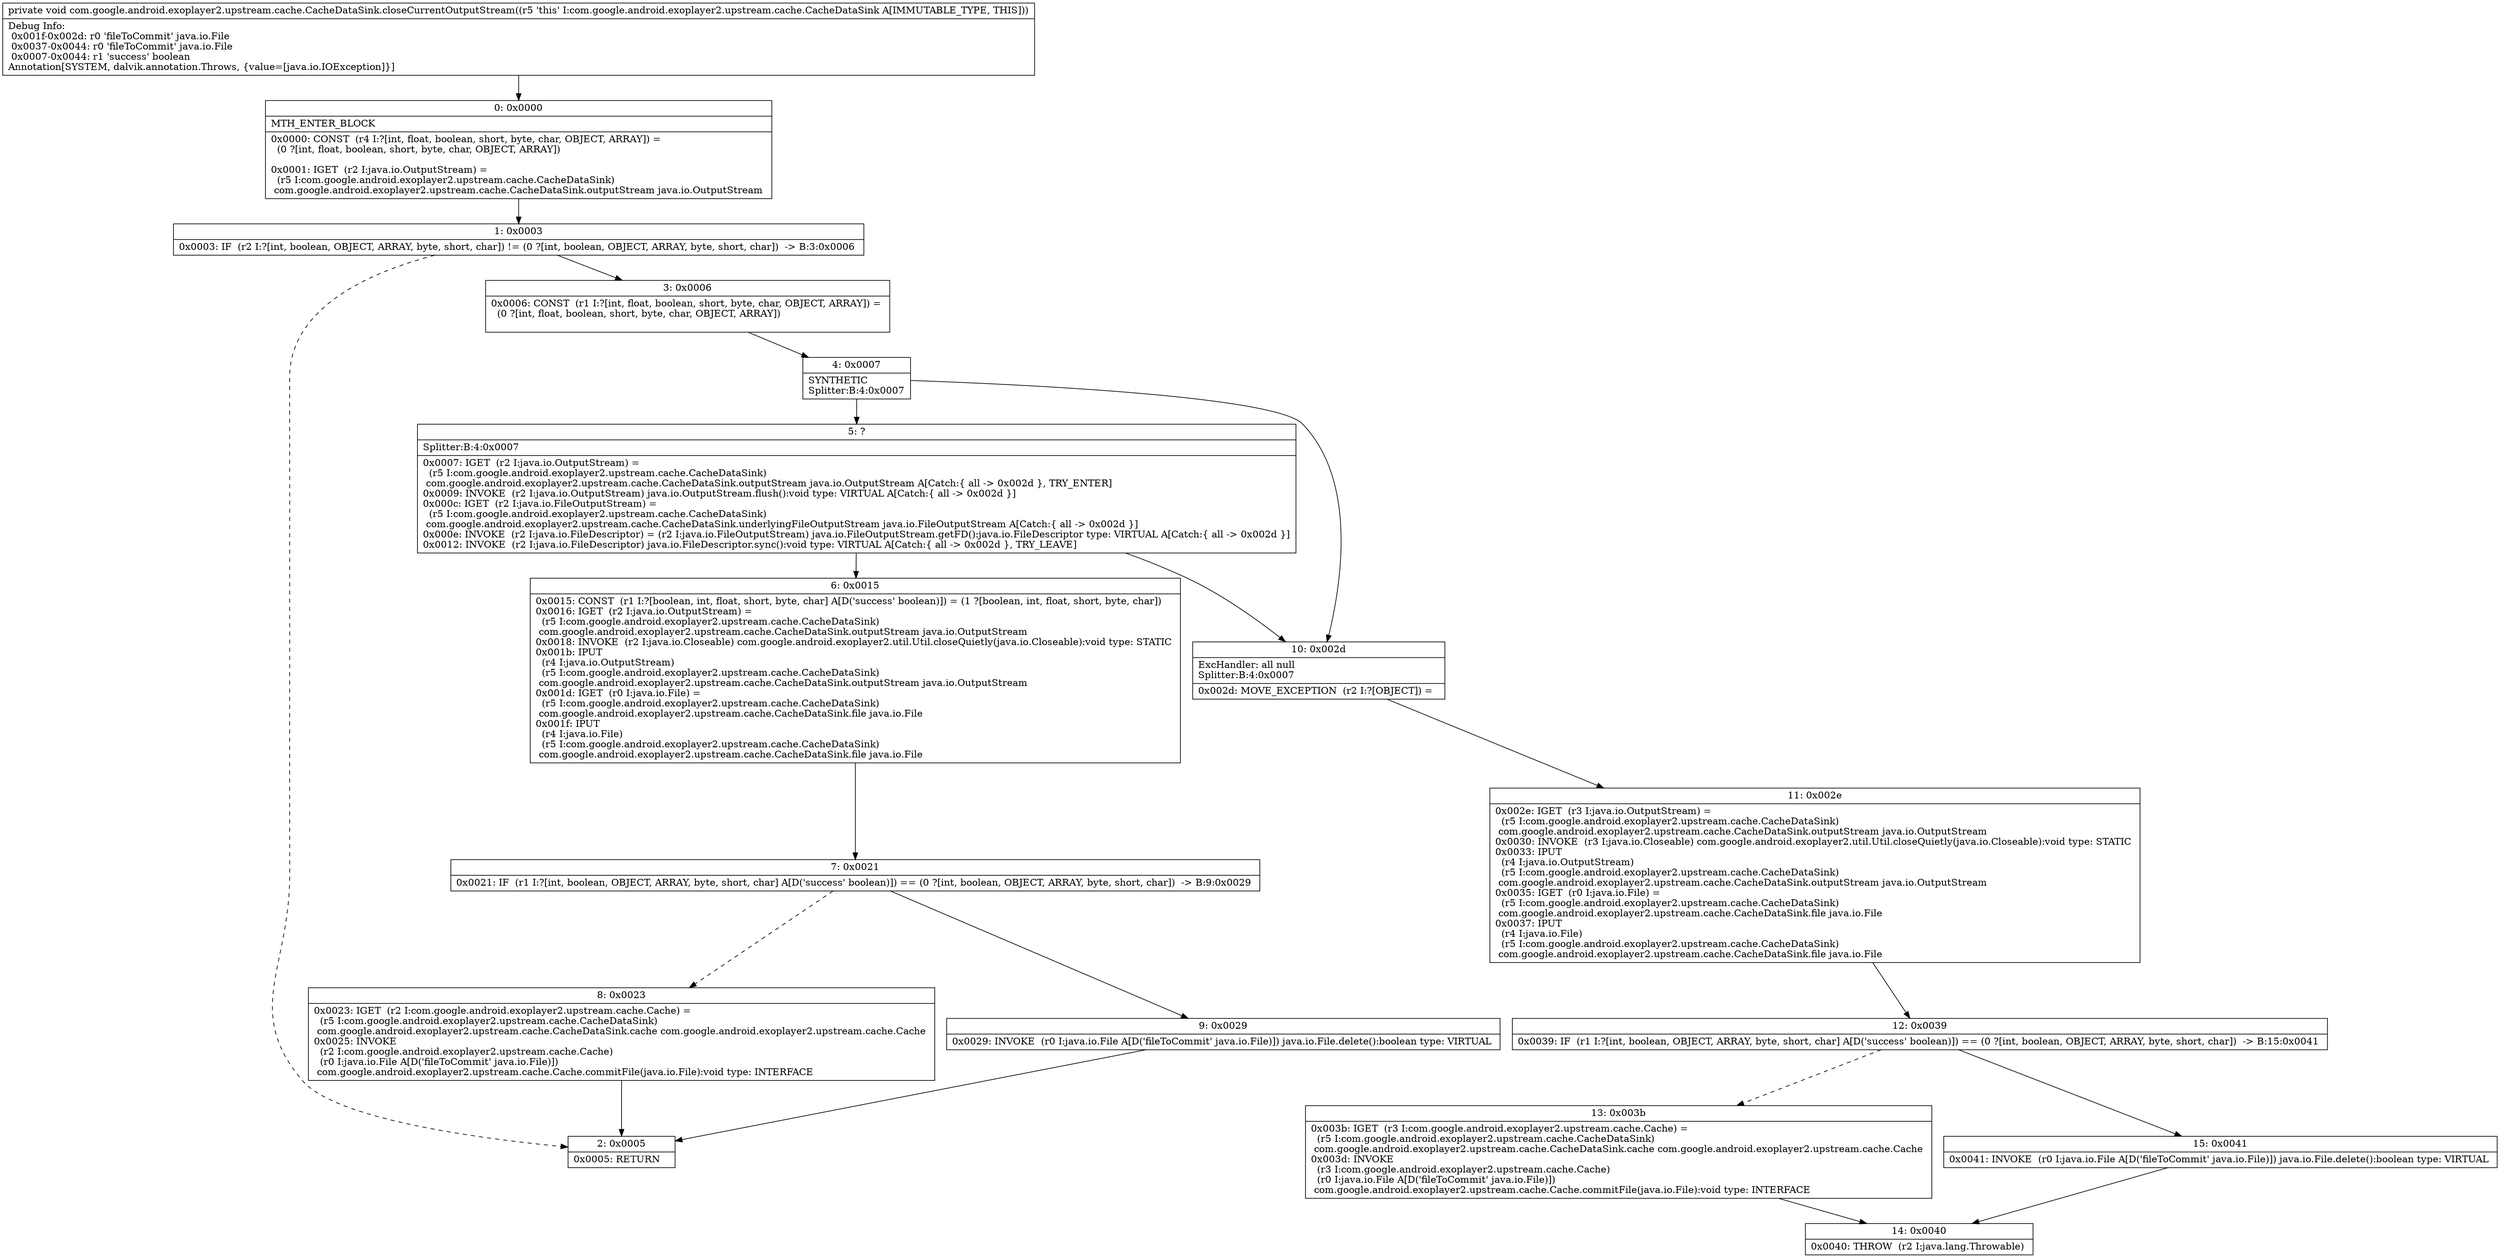 digraph "CFG forcom.google.android.exoplayer2.upstream.cache.CacheDataSink.closeCurrentOutputStream()V" {
Node_0 [shape=record,label="{0\:\ 0x0000|MTH_ENTER_BLOCK\l|0x0000: CONST  (r4 I:?[int, float, boolean, short, byte, char, OBJECT, ARRAY]) = \l  (0 ?[int, float, boolean, short, byte, char, OBJECT, ARRAY])\l \l0x0001: IGET  (r2 I:java.io.OutputStream) = \l  (r5 I:com.google.android.exoplayer2.upstream.cache.CacheDataSink)\l com.google.android.exoplayer2.upstream.cache.CacheDataSink.outputStream java.io.OutputStream \l}"];
Node_1 [shape=record,label="{1\:\ 0x0003|0x0003: IF  (r2 I:?[int, boolean, OBJECT, ARRAY, byte, short, char]) != (0 ?[int, boolean, OBJECT, ARRAY, byte, short, char])  \-\> B:3:0x0006 \l}"];
Node_2 [shape=record,label="{2\:\ 0x0005|0x0005: RETURN   \l}"];
Node_3 [shape=record,label="{3\:\ 0x0006|0x0006: CONST  (r1 I:?[int, float, boolean, short, byte, char, OBJECT, ARRAY]) = \l  (0 ?[int, float, boolean, short, byte, char, OBJECT, ARRAY])\l \l}"];
Node_4 [shape=record,label="{4\:\ 0x0007|SYNTHETIC\lSplitter:B:4:0x0007\l}"];
Node_5 [shape=record,label="{5\:\ ?|Splitter:B:4:0x0007\l|0x0007: IGET  (r2 I:java.io.OutputStream) = \l  (r5 I:com.google.android.exoplayer2.upstream.cache.CacheDataSink)\l com.google.android.exoplayer2.upstream.cache.CacheDataSink.outputStream java.io.OutputStream A[Catch:\{ all \-\> 0x002d \}, TRY_ENTER]\l0x0009: INVOKE  (r2 I:java.io.OutputStream) java.io.OutputStream.flush():void type: VIRTUAL A[Catch:\{ all \-\> 0x002d \}]\l0x000c: IGET  (r2 I:java.io.FileOutputStream) = \l  (r5 I:com.google.android.exoplayer2.upstream.cache.CacheDataSink)\l com.google.android.exoplayer2.upstream.cache.CacheDataSink.underlyingFileOutputStream java.io.FileOutputStream A[Catch:\{ all \-\> 0x002d \}]\l0x000e: INVOKE  (r2 I:java.io.FileDescriptor) = (r2 I:java.io.FileOutputStream) java.io.FileOutputStream.getFD():java.io.FileDescriptor type: VIRTUAL A[Catch:\{ all \-\> 0x002d \}]\l0x0012: INVOKE  (r2 I:java.io.FileDescriptor) java.io.FileDescriptor.sync():void type: VIRTUAL A[Catch:\{ all \-\> 0x002d \}, TRY_LEAVE]\l}"];
Node_6 [shape=record,label="{6\:\ 0x0015|0x0015: CONST  (r1 I:?[boolean, int, float, short, byte, char] A[D('success' boolean)]) = (1 ?[boolean, int, float, short, byte, char]) \l0x0016: IGET  (r2 I:java.io.OutputStream) = \l  (r5 I:com.google.android.exoplayer2.upstream.cache.CacheDataSink)\l com.google.android.exoplayer2.upstream.cache.CacheDataSink.outputStream java.io.OutputStream \l0x0018: INVOKE  (r2 I:java.io.Closeable) com.google.android.exoplayer2.util.Util.closeQuietly(java.io.Closeable):void type: STATIC \l0x001b: IPUT  \l  (r4 I:java.io.OutputStream)\l  (r5 I:com.google.android.exoplayer2.upstream.cache.CacheDataSink)\l com.google.android.exoplayer2.upstream.cache.CacheDataSink.outputStream java.io.OutputStream \l0x001d: IGET  (r0 I:java.io.File) = \l  (r5 I:com.google.android.exoplayer2.upstream.cache.CacheDataSink)\l com.google.android.exoplayer2.upstream.cache.CacheDataSink.file java.io.File \l0x001f: IPUT  \l  (r4 I:java.io.File)\l  (r5 I:com.google.android.exoplayer2.upstream.cache.CacheDataSink)\l com.google.android.exoplayer2.upstream.cache.CacheDataSink.file java.io.File \l}"];
Node_7 [shape=record,label="{7\:\ 0x0021|0x0021: IF  (r1 I:?[int, boolean, OBJECT, ARRAY, byte, short, char] A[D('success' boolean)]) == (0 ?[int, boolean, OBJECT, ARRAY, byte, short, char])  \-\> B:9:0x0029 \l}"];
Node_8 [shape=record,label="{8\:\ 0x0023|0x0023: IGET  (r2 I:com.google.android.exoplayer2.upstream.cache.Cache) = \l  (r5 I:com.google.android.exoplayer2.upstream.cache.CacheDataSink)\l com.google.android.exoplayer2.upstream.cache.CacheDataSink.cache com.google.android.exoplayer2.upstream.cache.Cache \l0x0025: INVOKE  \l  (r2 I:com.google.android.exoplayer2.upstream.cache.Cache)\l  (r0 I:java.io.File A[D('fileToCommit' java.io.File)])\l com.google.android.exoplayer2.upstream.cache.Cache.commitFile(java.io.File):void type: INTERFACE \l}"];
Node_9 [shape=record,label="{9\:\ 0x0029|0x0029: INVOKE  (r0 I:java.io.File A[D('fileToCommit' java.io.File)]) java.io.File.delete():boolean type: VIRTUAL \l}"];
Node_10 [shape=record,label="{10\:\ 0x002d|ExcHandler: all null\lSplitter:B:4:0x0007\l|0x002d: MOVE_EXCEPTION  (r2 I:?[OBJECT]) =  \l}"];
Node_11 [shape=record,label="{11\:\ 0x002e|0x002e: IGET  (r3 I:java.io.OutputStream) = \l  (r5 I:com.google.android.exoplayer2.upstream.cache.CacheDataSink)\l com.google.android.exoplayer2.upstream.cache.CacheDataSink.outputStream java.io.OutputStream \l0x0030: INVOKE  (r3 I:java.io.Closeable) com.google.android.exoplayer2.util.Util.closeQuietly(java.io.Closeable):void type: STATIC \l0x0033: IPUT  \l  (r4 I:java.io.OutputStream)\l  (r5 I:com.google.android.exoplayer2.upstream.cache.CacheDataSink)\l com.google.android.exoplayer2.upstream.cache.CacheDataSink.outputStream java.io.OutputStream \l0x0035: IGET  (r0 I:java.io.File) = \l  (r5 I:com.google.android.exoplayer2.upstream.cache.CacheDataSink)\l com.google.android.exoplayer2.upstream.cache.CacheDataSink.file java.io.File \l0x0037: IPUT  \l  (r4 I:java.io.File)\l  (r5 I:com.google.android.exoplayer2.upstream.cache.CacheDataSink)\l com.google.android.exoplayer2.upstream.cache.CacheDataSink.file java.io.File \l}"];
Node_12 [shape=record,label="{12\:\ 0x0039|0x0039: IF  (r1 I:?[int, boolean, OBJECT, ARRAY, byte, short, char] A[D('success' boolean)]) == (0 ?[int, boolean, OBJECT, ARRAY, byte, short, char])  \-\> B:15:0x0041 \l}"];
Node_13 [shape=record,label="{13\:\ 0x003b|0x003b: IGET  (r3 I:com.google.android.exoplayer2.upstream.cache.Cache) = \l  (r5 I:com.google.android.exoplayer2.upstream.cache.CacheDataSink)\l com.google.android.exoplayer2.upstream.cache.CacheDataSink.cache com.google.android.exoplayer2.upstream.cache.Cache \l0x003d: INVOKE  \l  (r3 I:com.google.android.exoplayer2.upstream.cache.Cache)\l  (r0 I:java.io.File A[D('fileToCommit' java.io.File)])\l com.google.android.exoplayer2.upstream.cache.Cache.commitFile(java.io.File):void type: INTERFACE \l}"];
Node_14 [shape=record,label="{14\:\ 0x0040|0x0040: THROW  (r2 I:java.lang.Throwable) \l}"];
Node_15 [shape=record,label="{15\:\ 0x0041|0x0041: INVOKE  (r0 I:java.io.File A[D('fileToCommit' java.io.File)]) java.io.File.delete():boolean type: VIRTUAL \l}"];
MethodNode[shape=record,label="{private void com.google.android.exoplayer2.upstream.cache.CacheDataSink.closeCurrentOutputStream((r5 'this' I:com.google.android.exoplayer2.upstream.cache.CacheDataSink A[IMMUTABLE_TYPE, THIS]))  | Debug Info:\l  0x001f\-0x002d: r0 'fileToCommit' java.io.File\l  0x0037\-0x0044: r0 'fileToCommit' java.io.File\l  0x0007\-0x0044: r1 'success' boolean\lAnnotation[SYSTEM, dalvik.annotation.Throws, \{value=[java.io.IOException]\}]\l}"];
MethodNode -> Node_0;
Node_0 -> Node_1;
Node_1 -> Node_2[style=dashed];
Node_1 -> Node_3;
Node_3 -> Node_4;
Node_4 -> Node_5;
Node_4 -> Node_10;
Node_5 -> Node_6;
Node_5 -> Node_10;
Node_6 -> Node_7;
Node_7 -> Node_8[style=dashed];
Node_7 -> Node_9;
Node_8 -> Node_2;
Node_9 -> Node_2;
Node_10 -> Node_11;
Node_11 -> Node_12;
Node_12 -> Node_13[style=dashed];
Node_12 -> Node_15;
Node_13 -> Node_14;
Node_15 -> Node_14;
}

